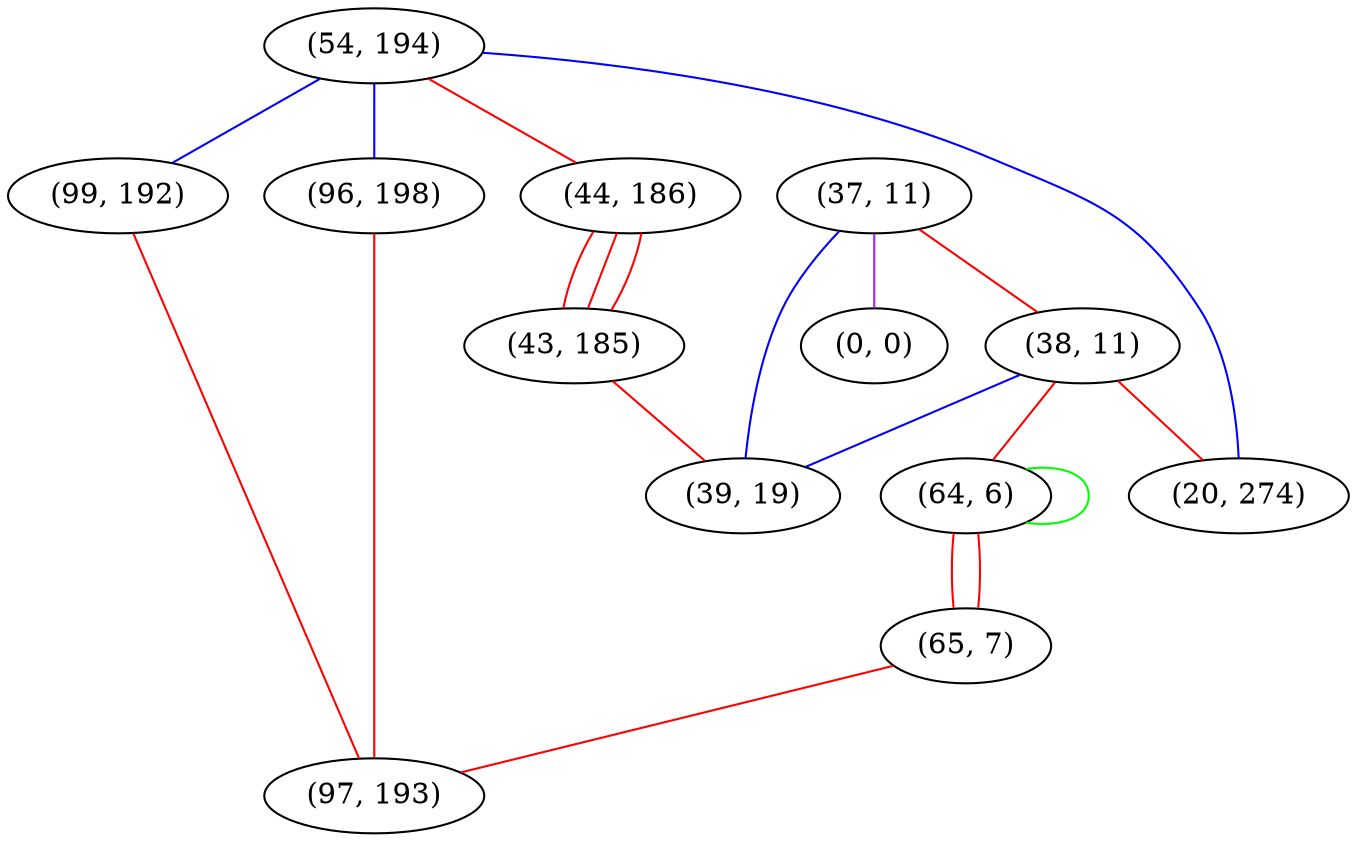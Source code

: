 graph "" {
"(54, 194)";
"(96, 198)";
"(99, 192)";
"(37, 11)";
"(38, 11)";
"(44, 186)";
"(64, 6)";
"(0, 0)";
"(65, 7)";
"(20, 274)";
"(43, 185)";
"(97, 193)";
"(39, 19)";
"(54, 194)" -- "(99, 192)"  [color=blue, key=0, weight=3];
"(54, 194)" -- "(44, 186)"  [color=red, key=0, weight=1];
"(54, 194)" -- "(96, 198)"  [color=blue, key=0, weight=3];
"(54, 194)" -- "(20, 274)"  [color=blue, key=0, weight=3];
"(96, 198)" -- "(97, 193)"  [color=red, key=0, weight=1];
"(99, 192)" -- "(97, 193)"  [color=red, key=0, weight=1];
"(37, 11)" -- "(38, 11)"  [color=red, key=0, weight=1];
"(37, 11)" -- "(39, 19)"  [color=blue, key=0, weight=3];
"(37, 11)" -- "(0, 0)"  [color=purple, key=0, weight=4];
"(38, 11)" -- "(20, 274)"  [color=red, key=0, weight=1];
"(38, 11)" -- "(64, 6)"  [color=red, key=0, weight=1];
"(38, 11)" -- "(39, 19)"  [color=blue, key=0, weight=3];
"(44, 186)" -- "(43, 185)"  [color=red, key=0, weight=1];
"(44, 186)" -- "(43, 185)"  [color=red, key=1, weight=1];
"(44, 186)" -- "(43, 185)"  [color=red, key=2, weight=1];
"(64, 6)" -- "(64, 6)"  [color=green, key=0, weight=2];
"(64, 6)" -- "(65, 7)"  [color=red, key=0, weight=1];
"(64, 6)" -- "(65, 7)"  [color=red, key=1, weight=1];
"(65, 7)" -- "(97, 193)"  [color=red, key=0, weight=1];
"(43, 185)" -- "(39, 19)"  [color=red, key=0, weight=1];
}
